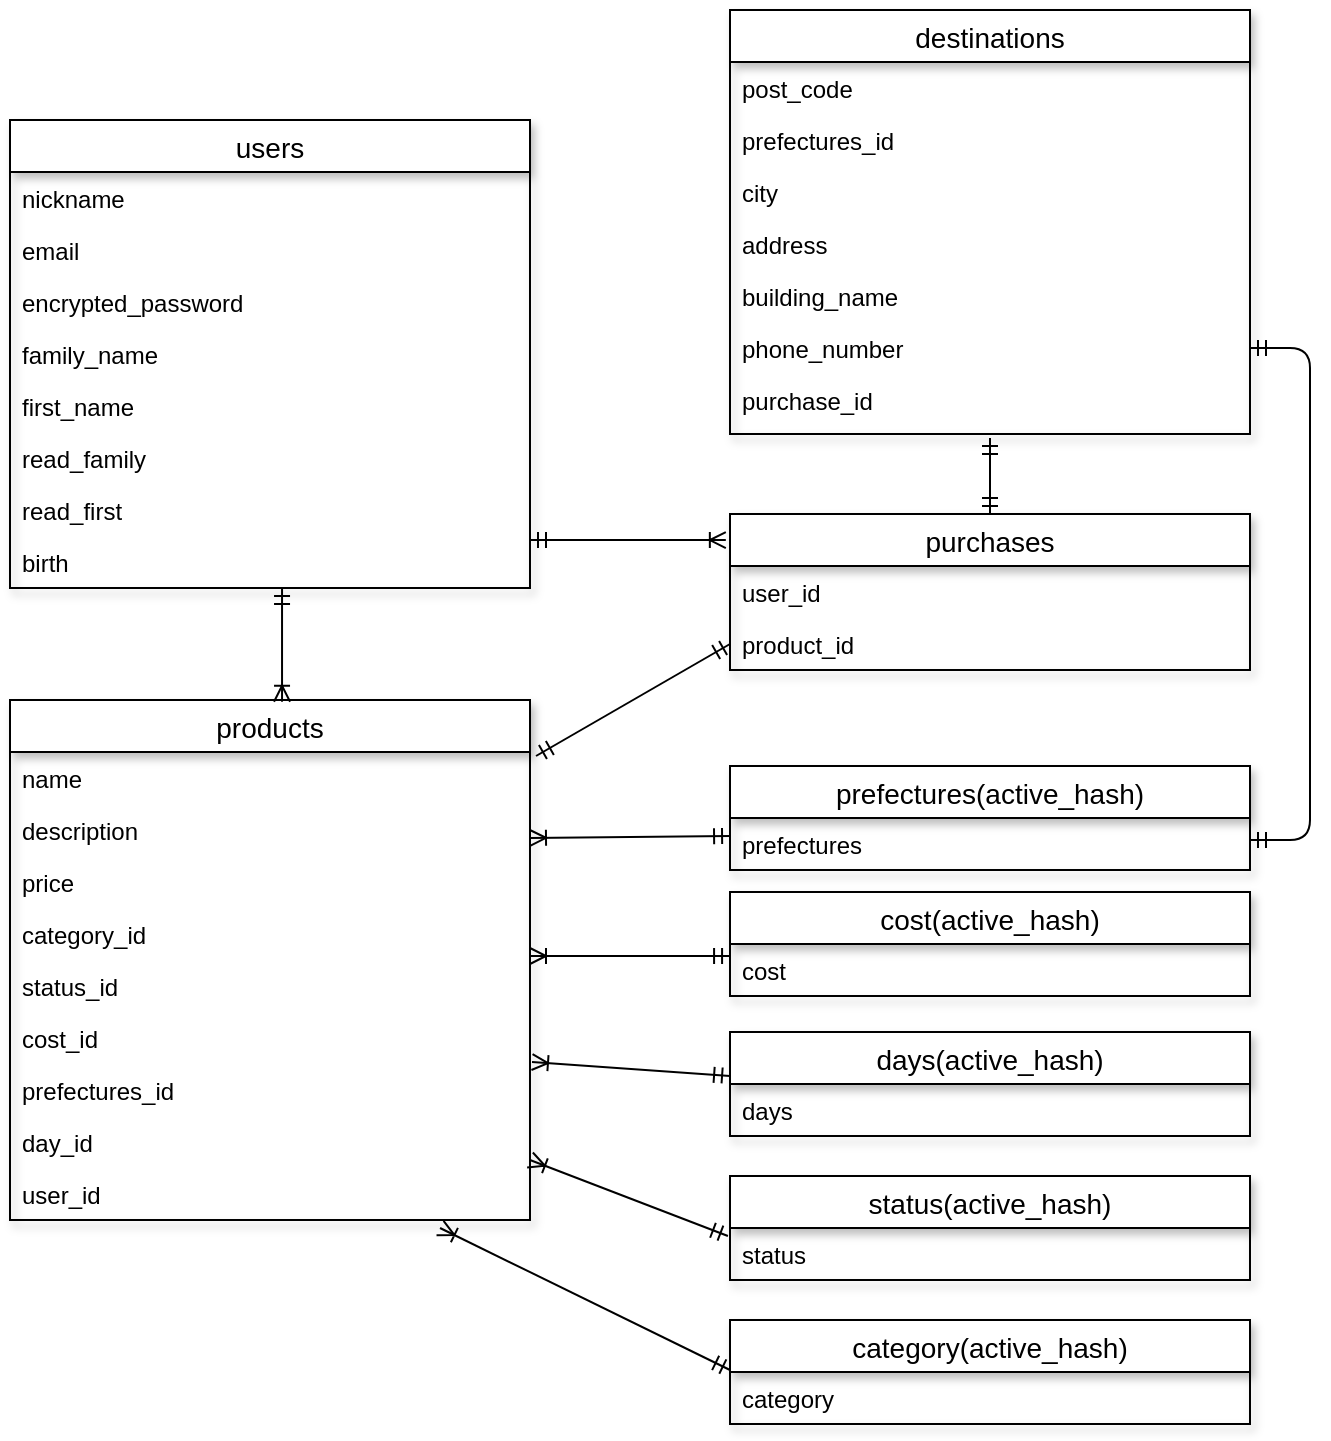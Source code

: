 <mxfile>
    <diagram id="pPR_b8x4U0qOdC7Y4rSp" name="ページ1">
        <mxGraphModel dx="592" dy="571" grid="1" gridSize="10" guides="0" tooltips="1" connect="1" arrows="1" fold="1" page="1" pageScale="1" pageWidth="827" pageHeight="1169" math="0" shadow="0">
            <root>
                <mxCell id="0"/>
                <mxCell id="1" parent="0"/>
                <mxCell id="118" value="users" style="swimlane;fontStyle=0;childLayout=stackLayout;horizontal=1;startSize=26;horizontalStack=0;resizeParent=1;resizeParentMax=0;resizeLast=0;collapsible=1;marginBottom=0;align=center;fontSize=14;shadow=1;" vertex="1" parent="1">
                    <mxGeometry x="40" y="70" width="260" height="234" as="geometry"/>
                </mxCell>
                <mxCell id="119" value="nickname" style="text;strokeColor=none;fillColor=none;spacingLeft=4;spacingRight=4;overflow=hidden;rotatable=0;points=[[0,0.5],[1,0.5]];portConstraint=eastwest;fontSize=12;" vertex="1" parent="118">
                    <mxGeometry y="26" width="260" height="26" as="geometry"/>
                </mxCell>
                <mxCell id="126" value="email" style="text;strokeColor=none;fillColor=none;spacingLeft=4;spacingRight=4;overflow=hidden;rotatable=0;points=[[0,0.5],[1,0.5]];portConstraint=eastwest;fontSize=12;" vertex="1" parent="118">
                    <mxGeometry y="52" width="260" height="26" as="geometry"/>
                </mxCell>
                <mxCell id="124" value="encrypted_password" style="text;strokeColor=none;fillColor=none;spacingLeft=4;spacingRight=4;overflow=hidden;rotatable=0;points=[[0,0.5],[1,0.5]];portConstraint=eastwest;fontSize=12;" vertex="1" parent="118">
                    <mxGeometry y="78" width="260" height="26" as="geometry"/>
                </mxCell>
                <mxCell id="127" value="family_name" style="text;strokeColor=none;fillColor=none;spacingLeft=4;spacingRight=4;overflow=hidden;rotatable=0;points=[[0,0.5],[1,0.5]];portConstraint=eastwest;fontSize=12;" vertex="1" parent="118">
                    <mxGeometry y="104" width="260" height="26" as="geometry"/>
                </mxCell>
                <mxCell id="128" value="first_name" style="text;strokeColor=none;fillColor=none;spacingLeft=4;spacingRight=4;overflow=hidden;rotatable=0;points=[[0,0.5],[1,0.5]];portConstraint=eastwest;fontSize=12;" vertex="1" parent="118">
                    <mxGeometry y="130" width="260" height="26" as="geometry"/>
                </mxCell>
                <mxCell id="129" value="read_family" style="text;strokeColor=none;fillColor=none;spacingLeft=4;spacingRight=4;overflow=hidden;rotatable=0;points=[[0,0.5],[1,0.5]];portConstraint=eastwest;fontSize=12;" vertex="1" parent="118">
                    <mxGeometry y="156" width="260" height="26" as="geometry"/>
                </mxCell>
                <mxCell id="130" value="read_first" style="text;strokeColor=none;fillColor=none;spacingLeft=4;spacingRight=4;overflow=hidden;rotatable=0;points=[[0,0.5],[1,0.5]];portConstraint=eastwest;fontSize=12;" vertex="1" parent="118">
                    <mxGeometry y="182" width="260" height="26" as="geometry"/>
                </mxCell>
                <mxCell id="125" value="birth" style="text;strokeColor=none;fillColor=none;spacingLeft=4;spacingRight=4;overflow=hidden;rotatable=0;points=[[0,0.5],[1,0.5]];portConstraint=eastwest;fontSize=12;" vertex="1" parent="118">
                    <mxGeometry y="208" width="260" height="26" as="geometry"/>
                </mxCell>
                <mxCell id="131" value="products" style="swimlane;fontStyle=0;childLayout=stackLayout;horizontal=1;startSize=26;horizontalStack=0;resizeParent=1;resizeParentMax=0;resizeLast=0;collapsible=1;marginBottom=0;align=center;fontSize=14;shadow=1;" vertex="1" parent="1">
                    <mxGeometry x="40" y="360" width="260" height="260" as="geometry"/>
                </mxCell>
                <mxCell id="132" value="name" style="text;strokeColor=none;fillColor=none;spacingLeft=4;spacingRight=4;overflow=hidden;rotatable=0;points=[[0,0.5],[1,0.5]];portConstraint=eastwest;fontSize=12;" vertex="1" parent="131">
                    <mxGeometry y="26" width="260" height="26" as="geometry"/>
                </mxCell>
                <mxCell id="134" value="description" style="text;strokeColor=none;fillColor=none;spacingLeft=4;spacingRight=4;overflow=hidden;rotatable=0;points=[[0,0.5],[1,0.5]];portConstraint=eastwest;fontSize=12;" vertex="1" parent="131">
                    <mxGeometry y="52" width="260" height="26" as="geometry"/>
                </mxCell>
                <mxCell id="133" value="price" style="text;strokeColor=none;fillColor=none;spacingLeft=4;spacingRight=4;overflow=hidden;rotatable=0;points=[[0,0.5],[1,0.5]];portConstraint=eastwest;fontSize=12;" vertex="1" parent="131">
                    <mxGeometry y="78" width="260" height="26" as="geometry"/>
                </mxCell>
                <mxCell id="139" value="category_id" style="text;strokeColor=none;fillColor=none;spacingLeft=4;spacingRight=4;overflow=hidden;rotatable=0;points=[[0,0.5],[1,0.5]];portConstraint=eastwest;fontSize=12;" vertex="1" parent="131">
                    <mxGeometry y="104" width="260" height="26" as="geometry"/>
                </mxCell>
                <mxCell id="135" value="status_id" style="text;strokeColor=none;fillColor=none;spacingLeft=4;spacingRight=4;overflow=hidden;rotatable=0;points=[[0,0.5],[1,0.5]];portConstraint=eastwest;fontSize=12;" vertex="1" parent="131">
                    <mxGeometry y="130" width="260" height="26" as="geometry"/>
                </mxCell>
                <mxCell id="136" value="cost_id" style="text;strokeColor=none;fillColor=none;spacingLeft=4;spacingRight=4;overflow=hidden;rotatable=0;points=[[0,0.5],[1,0.5]];portConstraint=eastwest;fontSize=12;" vertex="1" parent="131">
                    <mxGeometry y="156" width="260" height="26" as="geometry"/>
                </mxCell>
                <mxCell id="138" value="prefectures_id" style="text;strokeColor=none;fillColor=none;spacingLeft=4;spacingRight=4;overflow=hidden;rotatable=0;points=[[0,0.5],[1,0.5]];portConstraint=eastwest;fontSize=12;" vertex="1" parent="131">
                    <mxGeometry y="182" width="260" height="26" as="geometry"/>
                </mxCell>
                <mxCell id="137" value="day_id" style="text;strokeColor=none;fillColor=none;spacingLeft=4;spacingRight=4;overflow=hidden;rotatable=0;points=[[0,0.5],[1,0.5]];portConstraint=eastwest;fontSize=12;" vertex="1" parent="131">
                    <mxGeometry y="208" width="260" height="26" as="geometry"/>
                </mxCell>
                <mxCell id="199" value="" style="endArrow=ERmandOne;html=1;rounded=0;startArrow=ERoneToMany;startFill=0;entryX=-0.004;entryY=0.154;entryDx=0;entryDy=0;entryPerimeter=0;exitX=0.892;exitY=1.192;exitDx=0;exitDy=0;exitPerimeter=0;endFill=0;" edge="1" parent="131" target="180">
                    <mxGeometry relative="1" as="geometry">
                        <mxPoint x="260.0" y="230.002" as="sourcePoint"/>
                        <mxPoint x="388.12" y="315.016" as="targetPoint"/>
                    </mxGeometry>
                </mxCell>
                <mxCell id="140" value="user_id" style="text;strokeColor=none;fillColor=none;spacingLeft=4;spacingRight=4;overflow=hidden;rotatable=0;points=[[0,0.5],[1,0.5]];portConstraint=eastwest;fontSize=12;" vertex="1" parent="131">
                    <mxGeometry y="234" width="260" height="26" as="geometry"/>
                </mxCell>
                <mxCell id="141" value="destinations" style="swimlane;fontStyle=0;childLayout=stackLayout;horizontal=1;startSize=26;horizontalStack=0;resizeParent=1;resizeParentMax=0;resizeLast=0;collapsible=1;marginBottom=0;align=center;fontSize=14;shadow=1;" vertex="1" parent="1">
                    <mxGeometry x="400" y="15" width="260" height="212" as="geometry"/>
                </mxCell>
                <mxCell id="143" value="post_code" style="text;strokeColor=none;fillColor=none;spacingLeft=4;spacingRight=4;overflow=hidden;rotatable=0;points=[[0,0.5],[1,0.5]];portConstraint=eastwest;fontSize=12;" vertex="1" parent="141">
                    <mxGeometry y="26" width="260" height="26" as="geometry"/>
                </mxCell>
                <mxCell id="142" value="prefectures_id" style="text;strokeColor=none;fillColor=none;spacingLeft=4;spacingRight=4;overflow=hidden;rotatable=0;points=[[0,0.5],[1,0.5]];portConstraint=eastwest;fontSize=12;" vertex="1" parent="141">
                    <mxGeometry y="52" width="260" height="26" as="geometry"/>
                </mxCell>
                <mxCell id="185" value="city" style="text;strokeColor=none;fillColor=none;spacingLeft=4;spacingRight=4;overflow=hidden;rotatable=0;points=[[0,0.5],[1,0.5]];portConstraint=eastwest;fontSize=12;" vertex="1" parent="141">
                    <mxGeometry y="78" width="260" height="26" as="geometry"/>
                </mxCell>
                <mxCell id="149" value="address" style="text;strokeColor=none;fillColor=none;spacingLeft=4;spacingRight=4;overflow=hidden;rotatable=0;points=[[0,0.5],[1,0.5]];portConstraint=eastwest;fontSize=12;" vertex="1" parent="141">
                    <mxGeometry y="104" width="260" height="26" as="geometry"/>
                </mxCell>
                <mxCell id="150" value="building_name" style="text;strokeColor=none;fillColor=none;spacingLeft=4;spacingRight=4;overflow=hidden;rotatable=0;points=[[0,0.5],[1,0.5]];portConstraint=eastwest;fontSize=12;" vertex="1" parent="141">
                    <mxGeometry y="130" width="260" height="26" as="geometry"/>
                </mxCell>
                <mxCell id="151" value="phone_number" style="text;strokeColor=none;fillColor=none;spacingLeft=4;spacingRight=4;overflow=hidden;rotatable=0;points=[[0,0.5],[1,0.5]];portConstraint=eastwest;fontSize=12;" vertex="1" parent="141">
                    <mxGeometry y="156" width="260" height="26" as="geometry"/>
                </mxCell>
                <mxCell id="194" value="purchase_id" style="text;strokeColor=none;fillColor=none;spacingLeft=4;spacingRight=4;overflow=hidden;rotatable=0;points=[[0,0.5],[1,0.5]];portConstraint=eastwest;fontSize=12;" vertex="1" parent="141">
                    <mxGeometry y="182" width="260" height="30" as="geometry"/>
                </mxCell>
                <mxCell id="152" value="purchases" style="swimlane;fontStyle=0;childLayout=stackLayout;horizontal=1;startSize=26;horizontalStack=0;resizeParent=1;resizeParentMax=0;resizeLast=0;collapsible=1;marginBottom=0;align=center;fontSize=14;shadow=1;" vertex="1" parent="1">
                    <mxGeometry x="400" y="267" width="260" height="78" as="geometry"/>
                </mxCell>
                <mxCell id="153" value="user_id" style="text;strokeColor=none;fillColor=none;spacingLeft=4;spacingRight=4;overflow=hidden;rotatable=0;points=[[0,0.5],[1,0.5]];portConstraint=eastwest;fontSize=12;" vertex="1" parent="152">
                    <mxGeometry y="26" width="260" height="26" as="geometry"/>
                </mxCell>
                <mxCell id="154" value="product_id" style="text;strokeColor=none;fillColor=none;spacingLeft=4;spacingRight=4;overflow=hidden;rotatable=0;points=[[0,0.5],[1,0.5]];portConstraint=eastwest;fontSize=12;" vertex="1" parent="152">
                    <mxGeometry y="52" width="260" height="26" as="geometry"/>
                </mxCell>
                <mxCell id="173" value="category(active_hash)" style="swimlane;fontStyle=0;childLayout=stackLayout;horizontal=1;startSize=26;horizontalStack=0;resizeParent=1;resizeParentMax=0;resizeLast=0;collapsible=1;marginBottom=0;align=center;fontSize=14;shadow=1;" vertex="1" parent="1">
                    <mxGeometry x="400" y="670" width="260" height="52" as="geometry"/>
                </mxCell>
                <mxCell id="174" value="category" style="text;strokeColor=none;fillColor=none;spacingLeft=4;spacingRight=4;overflow=hidden;rotatable=0;points=[[0,0.5],[1,0.5]];portConstraint=eastwest;fontSize=12;" vertex="1" parent="173">
                    <mxGeometry y="26" width="260" height="26" as="geometry"/>
                </mxCell>
                <mxCell id="177" value="prefectures(active_hash)" style="swimlane;fontStyle=0;childLayout=stackLayout;horizontal=1;startSize=26;horizontalStack=0;resizeParent=1;resizeParentMax=0;resizeLast=0;collapsible=1;marginBottom=0;align=center;fontSize=14;shadow=1;" vertex="1" parent="1">
                    <mxGeometry x="400" y="393" width="260" height="52" as="geometry"/>
                </mxCell>
                <mxCell id="178" value="prefectures" style="text;strokeColor=none;fillColor=none;spacingLeft=4;spacingRight=4;overflow=hidden;rotatable=0;points=[[0,0.5],[1,0.5]];portConstraint=eastwest;fontSize=12;" vertex="1" parent="177">
                    <mxGeometry y="26" width="260" height="26" as="geometry"/>
                </mxCell>
                <mxCell id="179" value="status(active_hash)" style="swimlane;fontStyle=0;childLayout=stackLayout;horizontal=1;startSize=26;horizontalStack=0;resizeParent=1;resizeParentMax=0;resizeLast=0;collapsible=1;marginBottom=0;align=center;fontSize=14;shadow=1;" vertex="1" parent="1">
                    <mxGeometry x="400" y="598" width="260" height="52" as="geometry"/>
                </mxCell>
                <mxCell id="180" value="status" style="text;strokeColor=none;fillColor=none;spacingLeft=4;spacingRight=4;overflow=hidden;rotatable=0;points=[[0,0.5],[1,0.5]];portConstraint=eastwest;fontSize=12;" vertex="1" parent="179">
                    <mxGeometry y="26" width="260" height="26" as="geometry"/>
                </mxCell>
                <mxCell id="181" value="days(active_hash)" style="swimlane;fontStyle=0;childLayout=stackLayout;horizontal=1;startSize=26;horizontalStack=0;resizeParent=1;resizeParentMax=0;resizeLast=0;collapsible=1;marginBottom=0;align=center;fontSize=14;shadow=1;" vertex="1" parent="1">
                    <mxGeometry x="400" y="526" width="260" height="52" as="geometry"/>
                </mxCell>
                <mxCell id="182" value="days" style="text;strokeColor=none;fillColor=none;spacingLeft=4;spacingRight=4;overflow=hidden;rotatable=0;points=[[0,0.5],[1,0.5]];portConstraint=eastwest;fontSize=12;" vertex="1" parent="181">
                    <mxGeometry y="26" width="260" height="26" as="geometry"/>
                </mxCell>
                <mxCell id="183" value="cost(active_hash)" style="swimlane;fontStyle=0;childLayout=stackLayout;horizontal=1;startSize=26;horizontalStack=0;resizeParent=1;resizeParentMax=0;resizeLast=0;collapsible=1;marginBottom=0;align=center;fontSize=14;shadow=1;" vertex="1" parent="1">
                    <mxGeometry x="400" y="456" width="260" height="52" as="geometry"/>
                </mxCell>
                <mxCell id="184" value="cost" style="text;strokeColor=none;fillColor=none;spacingLeft=4;spacingRight=4;overflow=hidden;rotatable=0;points=[[0,0.5],[1,0.5]];portConstraint=eastwest;fontSize=12;" vertex="1" parent="183">
                    <mxGeometry y="26" width="260" height="26" as="geometry"/>
                </mxCell>
                <mxCell id="193" value="" style="endArrow=ERmandOne;html=1;rounded=0;startArrow=ERoneToMany;startFill=0;entryX=0.577;entryY=1;entryDx=0;entryDy=0;entryPerimeter=0;exitX=0.577;exitY=0.003;exitDx=0;exitDy=0;exitPerimeter=0;endFill=0;" edge="1" parent="1">
                    <mxGeometry relative="1" as="geometry">
                        <mxPoint x="176.02" y="360.858" as="sourcePoint"/>
                        <mxPoint x="176.02" y="304" as="targetPoint"/>
                    </mxGeometry>
                </mxCell>
                <mxCell id="197" value="" style="endArrow=ERmandOne;html=1;rounded=0;startArrow=ERoneToMany;startFill=0;entryX=0.004;entryY=0.231;entryDx=0;entryDy=0;entryPerimeter=0;endFill=0;" edge="1" parent="1">
                    <mxGeometry relative="1" as="geometry">
                        <mxPoint x="300" y="488" as="sourcePoint"/>
                        <mxPoint x="400.04" y="488.006" as="targetPoint"/>
                    </mxGeometry>
                </mxCell>
                <mxCell id="198" value="" style="endArrow=ERmandOne;html=1;rounded=0;startArrow=ERoneToMany;startFill=0;entryX=0.004;entryY=0.231;entryDx=0;entryDy=0;entryPerimeter=0;endFill=0;" edge="1" parent="1">
                    <mxGeometry relative="1" as="geometry">
                        <mxPoint x="301" y="541" as="sourcePoint"/>
                        <mxPoint x="400.04" y="548.006" as="targetPoint"/>
                    </mxGeometry>
                </mxCell>
                <mxCell id="200" value="" style="endArrow=ERmandOne;html=1;rounded=0;startArrow=ERoneToMany;startFill=0;entryX=0;entryY=-0.038;entryDx=0;entryDy=0;entryPerimeter=0;endFill=0;exitX=0.827;exitY=1.154;exitDx=0;exitDy=0;exitPerimeter=0;" edge="1" parent="1" source="140" target="174">
                    <mxGeometry relative="1" as="geometry">
                        <mxPoint x="180" y="649" as="sourcePoint"/>
                        <mxPoint x="179.94" y="699" as="targetPoint"/>
                    </mxGeometry>
                </mxCell>
                <mxCell id="201" value="" style="endArrow=ERmandOne;html=1;rounded=0;startArrow=ERoneToMany;startFill=0;entryX=1.008;entryY=0.269;entryDx=0;entryDy=0;entryPerimeter=0;endFill=0;" edge="1" parent="1">
                    <mxGeometry relative="1" as="geometry">
                        <mxPoint x="397.92" y="280.01" as="sourcePoint"/>
                        <mxPoint x="300.0" y="280.004" as="targetPoint"/>
                    </mxGeometry>
                </mxCell>
                <mxCell id="206" value="" style="endArrow=ERmandOne;html=1;rounded=0;startArrow=ERoneToMany;startFill=0;entryX=0.004;entryY=0.231;entryDx=0;entryDy=0;entryPerimeter=0;endFill=0;exitX=1;exitY=0.5;exitDx=0;exitDy=0;" edge="1" parent="1">
                    <mxGeometry relative="1" as="geometry">
                        <mxPoint x="300" y="428.99" as="sourcePoint"/>
                        <mxPoint x="400.04" y="427.996" as="targetPoint"/>
                    </mxGeometry>
                </mxCell>
                <mxCell id="208" value="" style="endArrow=ERmandOne;html=1;rounded=0;startArrow=ERmandOne;startFill=0;endFill=0;" edge="1" parent="1">
                    <mxGeometry relative="1" as="geometry">
                        <mxPoint x="530" y="229" as="sourcePoint"/>
                        <mxPoint x="530" y="267" as="targetPoint"/>
                    </mxGeometry>
                </mxCell>
                <mxCell id="209" value="" style="edgeStyle=entityRelationEdgeStyle;fontSize=12;html=1;endArrow=ERmandOne;startArrow=ERmandOne;entryX=1;entryY=0.5;entryDx=0;entryDy=0;" edge="1" parent="1" target="151">
                    <mxGeometry width="100" height="100" relative="1" as="geometry">
                        <mxPoint x="660" y="430" as="sourcePoint"/>
                        <mxPoint x="520" y="370" as="targetPoint"/>
                    </mxGeometry>
                </mxCell>
                <mxCell id="210" value="" style="endArrow=ERmandOne;html=1;rounded=0;startArrow=ERmandOne;startFill=0;endFill=0;entryX=0;entryY=0.5;entryDx=0;entryDy=0;" edge="1" parent="1" target="154">
                    <mxGeometry relative="1" as="geometry">
                        <mxPoint x="303" y="388" as="sourcePoint"/>
                        <mxPoint x="400" y="363" as="targetPoint"/>
                    </mxGeometry>
                </mxCell>
            </root>
        </mxGraphModel>
    </diagram>
</mxfile>